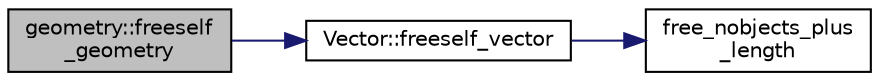 digraph "geometry::freeself_geometry"
{
  edge [fontname="Helvetica",fontsize="10",labelfontname="Helvetica",labelfontsize="10"];
  node [fontname="Helvetica",fontsize="10",shape=record];
  rankdir="LR";
  Node498 [label="geometry::freeself\l_geometry",height=0.2,width=0.4,color="black", fillcolor="grey75", style="filled", fontcolor="black"];
  Node498 -> Node499 [color="midnightblue",fontsize="10",style="solid",fontname="Helvetica"];
  Node499 [label="Vector::freeself_vector",height=0.2,width=0.4,color="black", fillcolor="white", style="filled",URL="$d5/db2/class_vector.html#ad55c58937ca8fb342247a2c0fb572d20"];
  Node499 -> Node500 [color="midnightblue",fontsize="10",style="solid",fontname="Helvetica"];
  Node500 [label="free_nobjects_plus\l_length",height=0.2,width=0.4,color="black", fillcolor="white", style="filled",URL="$d9/d60/discreta_8h.html#a9fe9986097b58d1ade2867be95632efb"];
}
